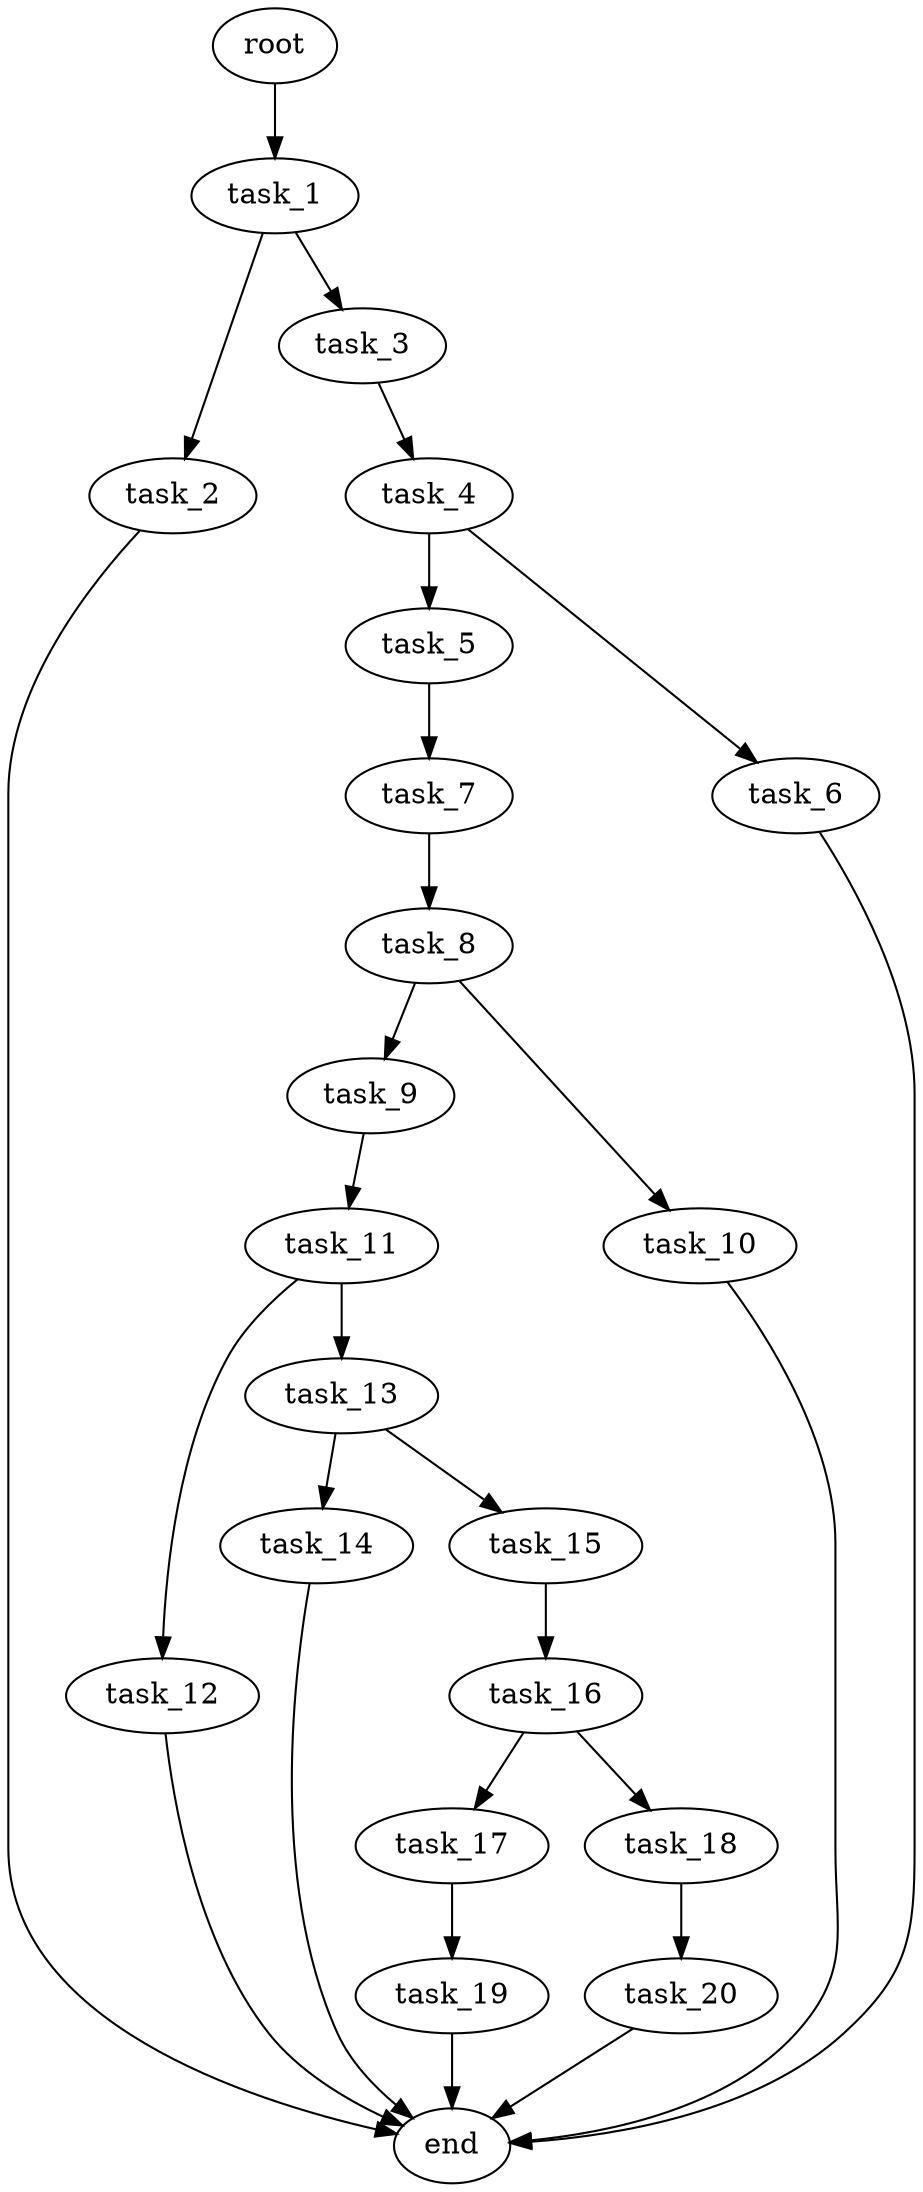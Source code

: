 digraph G {
  root [size="0.000000e+00"];
  task_1 [size="3.804430e+09"];
  task_2 [size="5.995494e+07"];
  task_3 [size="3.518236e+09"];
  task_4 [size="7.534998e+09"];
  task_5 [size="8.534626e+09"];
  task_6 [size="9.534350e+09"];
  task_7 [size="4.190794e+09"];
  task_8 [size="7.475409e+09"];
  task_9 [size="5.461777e+09"];
  task_10 [size="6.032923e+09"];
  task_11 [size="2.206166e+09"];
  task_12 [size="2.194997e+09"];
  task_13 [size="4.358924e+09"];
  task_14 [size="2.912192e+08"];
  task_15 [size="3.361959e+09"];
  task_16 [size="6.791740e+09"];
  task_17 [size="4.043762e+09"];
  task_18 [size="1.651282e+09"];
  task_19 [size="4.674434e+09"];
  task_20 [size="1.277150e+09"];
  end [size="0.000000e+00"];

  root -> task_1 [size="1.000000e-12"];
  task_1 -> task_2 [size="5.995494e+06"];
  task_1 -> task_3 [size="3.518236e+08"];
  task_2 -> end [size="1.000000e-12"];
  task_3 -> task_4 [size="7.534998e+08"];
  task_4 -> task_5 [size="8.534626e+08"];
  task_4 -> task_6 [size="9.534350e+08"];
  task_5 -> task_7 [size="4.190794e+08"];
  task_6 -> end [size="1.000000e-12"];
  task_7 -> task_8 [size="7.475409e+08"];
  task_8 -> task_9 [size="5.461777e+08"];
  task_8 -> task_10 [size="6.032923e+08"];
  task_9 -> task_11 [size="2.206166e+08"];
  task_10 -> end [size="1.000000e-12"];
  task_11 -> task_12 [size="2.194997e+08"];
  task_11 -> task_13 [size="4.358924e+08"];
  task_12 -> end [size="1.000000e-12"];
  task_13 -> task_14 [size="2.912192e+07"];
  task_13 -> task_15 [size="3.361959e+08"];
  task_14 -> end [size="1.000000e-12"];
  task_15 -> task_16 [size="6.791740e+08"];
  task_16 -> task_17 [size="4.043762e+08"];
  task_16 -> task_18 [size="1.651282e+08"];
  task_17 -> task_19 [size="4.674434e+08"];
  task_18 -> task_20 [size="1.277150e+08"];
  task_19 -> end [size="1.000000e-12"];
  task_20 -> end [size="1.000000e-12"];
}
